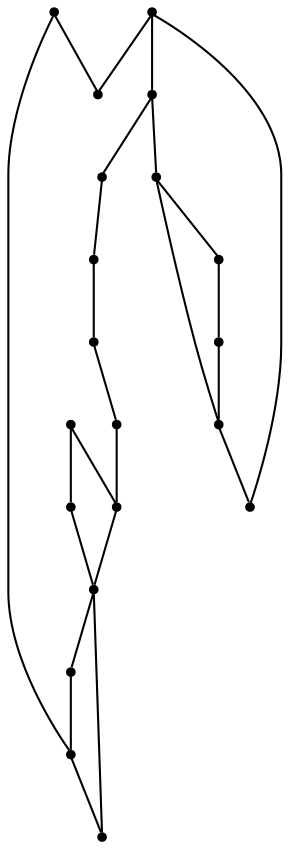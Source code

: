 graph {
  node [shape=point,comment="{\"directed\":false,\"doi\":\"10.1007/978-3-662-45803-7_29\",\"figure\":\"4 (3)\"}"]

  v0 [pos="1782.7228038027033,1280.6402608923122"]
  v1 [pos="1782.7228038027033,1232.4275029297528"]
  v2 [pos="1782.7228038027033,1401.2659192964197"]
  v3 [pos="1734.5005279467982,1401.2659192964195"]
  v4 [pos="1782.7228038027033,1521.8915777005266"]
  v5 [pos="1613.7884501282024,1521.8915777005266"]
  v6 [pos="1734.5005279467982,1280.6402608923122"]
  v7 [pos="1686.215645920034,1401.2659192964195"]
  v8 [pos="1734.5005279467982,1353.0531613338596"]
  v9 [pos="1686.215645920034,1353.0531613338599"]
  v10 [pos="1613.7884501282024,1232.4275029297528"]
  v11 [pos="1613.7884501282024,1328.9154854456108"]
  v12 [pos="1613.7884501282024,1377.1908372221087"]
  v13 [pos="1565.5661742722973,1377.1908372221087"]
  v14 [pos="1613.7884501282024,1473.6162259240289"]
  v15 [pos="1565.5661742722973,1473.6162259240289"]
  v16 [pos="1565.5661742722973,1328.915485445611"]
  v17 [pos="1565.5661742722973,1425.4034679614692"]
  v18 [pos="1517.3438984163922,1377.1908372221087"]
  v19 [pos="1517.3438984163922,1425.4034679614692"]

  v0 -- v1 [id="-1",pos="1782.7228038027033,1280.6402608923122 1782.7228038027033,1232.4275029297528 1782.7228038027033,1232.4275029297528 1782.7228038027033,1232.4275029297528"]
  v19 -- v18 [id="-2",pos="1517.3438984163922,1425.4034679614692 1517.3438984163922,1377.1908372221087 1517.3438984163922,1377.1908372221087 1517.3438984163922,1377.1908372221087"]
  v19 -- v17 [id="-3",pos="1517.3438984163922,1425.4034679614692 1565.5661742722973,1425.4034679614692 1565.5661742722973,1425.4034679614692 1565.5661742722973,1425.4034679614692"]
  v18 -- v13 [id="-4",pos="1517.3438984163922,1377.1908372221087 1565.5661742722973,1377.1908372221087 1565.5661742722973,1377.1908372221087 1565.5661742722973,1377.1908372221087"]
  v15 -- v17 [id="-5",pos="1565.5661742722973,1473.6162259240289 1565.5661742722973,1425.4034679614692 1565.5661742722973,1425.4034679614692 1565.5661742722973,1425.4034679614692"]
  v17 -- v13 [id="-6",pos="1565.5661742722973,1425.4034679614692 1565.5661742722973,1377.1908372221087 1565.5661742722973,1377.1908372221087 1565.5661742722973,1377.1908372221087"]
  v13 -- v16 [id="-7",pos="1565.5661742722973,1377.1908372221087 1565.5661742722973,1328.915485445611 1565.5661742722973,1328.915485445611 1565.5661742722973,1328.915485445611"]
  v16 -- v11 [id="-8",pos="1565.5661742722973,1328.915485445611 1613.7884501282024,1328.9154854456108 1613.7884501282024,1328.9154854456108 1613.7884501282024,1328.9154854456108"]
  v5 -- v14 [id="-9",pos="1613.7884501282024,1521.8915777005266 1613.7884501282024,1473.6162259240289 1613.7884501282024,1473.6162259240289 1613.7884501282024,1473.6162259240289"]
  v14 -- v15 [id="-10",pos="1613.7884501282024,1473.6162259240289 1565.5661742722973,1473.6162259240289 1565.5661742722973,1473.6162259240289 1565.5661742722973,1473.6162259240289"]
  v10 -- v11 [id="-11",pos="1613.7884501282024,1232.4275029297528 1613.7884501282024,1328.9154854456108 1613.7884501282024,1328.9154854456108 1613.7884501282024,1328.9154854456108"]
  v12 -- v13 [id="-12",pos="1613.7884501282024,1377.1908372221087 1565.5661742722973,1377.1908372221087 1565.5661742722973,1377.1908372221087 1565.5661742722973,1377.1908372221087"]
  v11 -- v12 [id="-13",pos="1613.7884501282024,1328.9154854456108 1613.7884501282024,1377.1908372221087 1613.7884501282024,1377.1908372221087 1613.7884501282024,1377.1908372221087"]
  v10 -- v1 [id="-14",pos="1613.7884501282024,1232.4275029297528 1782.7228038027033,1232.4275029297528 1782.7228038027033,1232.4275029297528 1782.7228038027033,1232.4275029297528"]
  v7 -- v9 [id="-15",pos="1686.215645920034,1401.2659192964195 1686.215645920034,1353.0531613338599 1686.215645920034,1353.0531613338599 1686.215645920034,1353.0531613338599"]
  v9 -- v8 [id="-16",pos="1686.215645920034,1353.0531613338599 1734.5005279467982,1353.0531613338596 1734.5005279467982,1353.0531613338596 1734.5005279467982,1353.0531613338596"]
  v8 -- v3 [id="-17",pos="1734.5005279467982,1353.0531613338596 1734.5005279467982,1401.2659192964195 1734.5005279467982,1401.2659192964195 1734.5005279467982,1401.2659192964195"]
  v8 -- v6 [id="-18",pos="1734.5005279467982,1353.0531613338596 1734.5005279467982,1280.6402608923122 1734.5005279467982,1280.6402608923122 1734.5005279467982,1280.6402608923122"]
  v3 -- v7 [id="-19",pos="1734.5005279467982,1401.2659192964195 1686.215645920034,1401.2659192964195 1686.215645920034,1401.2659192964195 1686.215645920034,1401.2659192964195"]
  v6 -- v0 [id="-20",pos="1734.5005279467982,1280.6402608923122 1782.7228038027033,1280.6402608923122 1782.7228038027033,1280.6402608923122 1782.7228038027033,1280.6402608923122"]
  v4 -- v5 [id="-21",pos="1782.7228038027033,1521.8915777005266 1613.7884501282024,1521.8915777005266 1613.7884501282024,1521.8915777005266 1613.7884501282024,1521.8915777005266"]
  v2 -- v4 [id="-22",pos="1782.7228038027033,1401.2659192964197 1782.7228038027033,1521.8915777005266 1782.7228038027033,1521.8915777005266 1782.7228038027033,1521.8915777005266"]
  v2 -- v3 [id="-23",pos="1782.7228038027033,1401.2659192964197 1734.5005279467982,1401.2659192964195 1734.5005279467982,1401.2659192964195 1734.5005279467982,1401.2659192964195"]
  v0 -- v2 [id="-25",pos="1782.7228038027033,1280.6402608923122 1782.7228038027033,1401.2659192964197 1782.7228038027033,1401.2659192964197 1782.7228038027033,1401.2659192964197"]
}